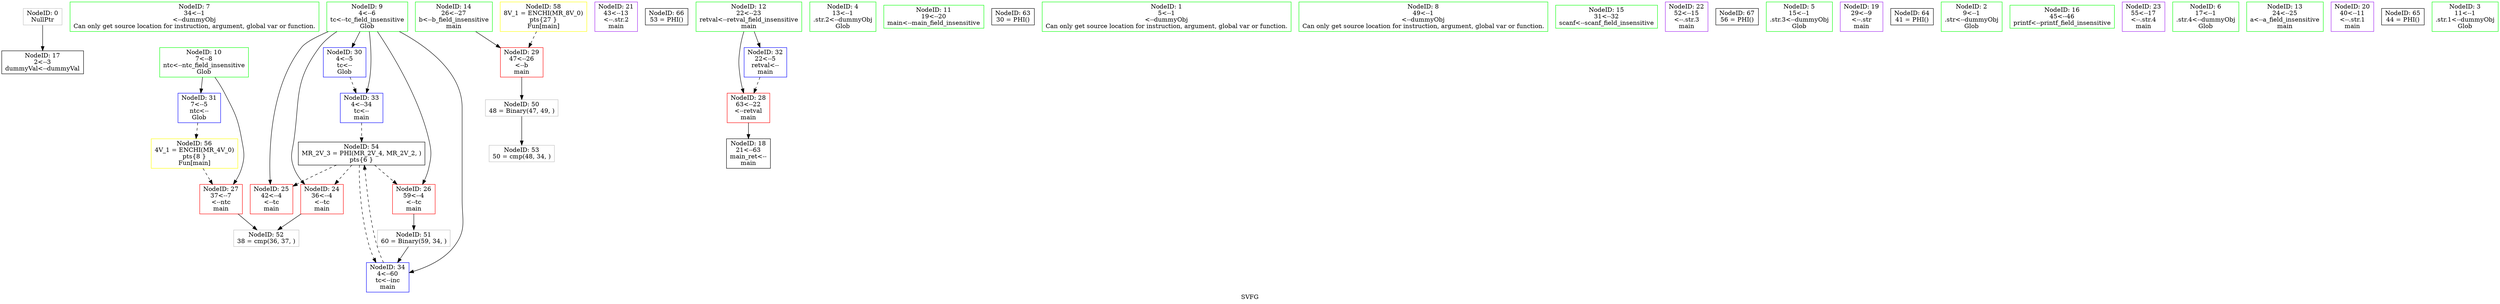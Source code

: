 digraph "SVFG" {
	label="SVFG";

	Node0x5599afa44970 [shape=record,color=grey,label="{NodeID: 0\nNullPtr}"];
	Node0x5599afa44970 -> Node0x5599afa54dc0[style=solid];
	Node0x5599afa53010 [shape=record,color=green,label="{NodeID: 7\n34\<--1\n\<--dummyObj\nCan only get source location for instruction, argument, global var or function.}"];
	Node0x5599afa576f0 [shape=record,color=grey,label="{NodeID: 52\n38 = cmp(36, 37, )\n}"];
	Node0x5599afa54af0 [shape=record,color=green,label="{NodeID: 14\n26\<--27\nb\<--b_field_insensitive\nmain\n}"];
	Node0x5599afa54af0 -> Node0x5599afa557b0[style=solid];
	Node0x5599afa55130 [shape=record,color=purple,label="{NodeID: 21\n43\<--13\n\<--.str.2\nmain\n}"];
	Node0x5599afa5cb70 [shape=record,color=black,label="{NodeID: 66\n53 = PHI()\n}"];
	Node0x5599afa556e0 [shape=record,color=red,label="{NodeID: 28\n63\<--22\n\<--retval\nmain\n}"];
	Node0x5599afa556e0 -> Node0x5599afa54ec0[style=solid];
	Node0x5599afa44a90 [shape=record,color=green,label="{NodeID: 4\n13\<--1\n.str.2\<--dummyObj\nGlob }"];
	Node0x5599afa54850 [shape=record,color=green,label="{NodeID: 11\n19\<--20\nmain\<--main_field_insensitive\n}"];
	Node0x5599afa5a160 [shape=record,color=yellow,style=double,label="{NodeID: 56\n4V_1 = ENCHI(MR_4V_0)\npts\{8 \}\nFun[main]}"];
	Node0x5599afa5a160 -> Node0x5599afa55610[style=dashed];
	Node0x5599afa54ec0 [shape=record,color=black,label="{NodeID: 18\n21\<--63\nmain_ret\<--\nmain\n}"];
	Node0x5599af98e440 [shape=record,color=black,label="{NodeID: 63\n30 = PHI()\n}"];
	Node0x5599afa55470 [shape=record,color=red,label="{NodeID: 25\n42\<--4\n\<--tc\nmain\n}"];
	Node0x5599afa55a80 [shape=record,color=blue,label="{NodeID: 32\n22\<--5\nretval\<--\nmain\n}"];
	Node0x5599afa55a80 -> Node0x5599afa556e0[style=dashed];
	Node0x5599afa52c40 [shape=record,color=green,label="{NodeID: 1\n5\<--1\n\<--dummyObj\nCan only get source location for instruction, argument, global var or function.}"];
	Node0x5599afa530a0 [shape=record,color=green,label="{NodeID: 8\n49\<--1\n\<--dummyObj\nCan only get source location for instruction, argument, global var or function.}"];
	Node0x5599afa57870 [shape=record,color=grey,label="{NodeID: 53\n50 = cmp(48, 34, )\n}"];
	Node0x5599afa54bc0 [shape=record,color=green,label="{NodeID: 15\n31\<--32\nscanf\<--scanf_field_insensitive\n}"];
	Node0x5599afa55200 [shape=record,color=purple,label="{NodeID: 22\n52\<--15\n\<--.str.3\nmain\n}"];
	Node0x5599afa5cc70 [shape=record,color=black,label="{NodeID: 67\n56 = PHI()\n}"];
	Node0x5599afa557b0 [shape=record,color=red,label="{NodeID: 29\n47\<--26\n\<--b\nmain\n}"];
	Node0x5599afa557b0 -> Node0x5599afa573f0[style=solid];
	Node0x5599afa44b20 [shape=record,color=green,label="{NodeID: 5\n15\<--1\n.str.3\<--dummyObj\nGlob }"];
	Node0x5599afa573f0 [shape=record,color=grey,label="{NodeID: 50\n48 = Binary(47, 49, )\n}"];
	Node0x5599afa573f0 -> Node0x5599afa57870[style=solid];
	Node0x5599afa54950 [shape=record,color=green,label="{NodeID: 12\n22\<--23\nretval\<--retval_field_insensitive\nmain\n}"];
	Node0x5599afa54950 -> Node0x5599afa556e0[style=solid];
	Node0x5599afa54950 -> Node0x5599afa55a80[style=solid];
	Node0x5599afa54f90 [shape=record,color=purple,label="{NodeID: 19\n29\<--9\n\<--.str\nmain\n}"];
	Node0x5599afa5c970 [shape=record,color=black,label="{NodeID: 64\n41 = PHI()\n}"];
	Node0x5599afa55540 [shape=record,color=red,label="{NodeID: 26\n59\<--4\n\<--tc\nmain\n}"];
	Node0x5599afa55540 -> Node0x5599afa57570[style=solid];
	Node0x5599afa55b50 [shape=record,color=blue,label="{NodeID: 33\n4\<--34\ntc\<--\nmain\n}"];
	Node0x5599afa55b50 -> Node0x5599afa59140[style=dashed];
	Node0x5599afa52cd0 [shape=record,color=green,label="{NodeID: 2\n9\<--1\n.str\<--dummyObj\nGlob }"];
	Node0x5599afa53130 [shape=record,color=green,label="{NodeID: 9\n4\<--6\ntc\<--tc_field_insensitive\nGlob }"];
	Node0x5599afa53130 -> Node0x5599afa553a0[style=solid];
	Node0x5599afa53130 -> Node0x5599afa55470[style=solid];
	Node0x5599afa53130 -> Node0x5599afa55540[style=solid];
	Node0x5599afa53130 -> Node0x5599afa55880[style=solid];
	Node0x5599afa53130 -> Node0x5599afa55b50[style=solid];
	Node0x5599afa53130 -> Node0x5599afa55c20[style=solid];
	Node0x5599afa59140 [shape=record,color=black,label="{NodeID: 54\nMR_2V_3 = PHI(MR_2V_4, MR_2V_2, )\npts\{6 \}\n}"];
	Node0x5599afa59140 -> Node0x5599afa553a0[style=dashed];
	Node0x5599afa59140 -> Node0x5599afa55470[style=dashed];
	Node0x5599afa59140 -> Node0x5599afa55540[style=dashed];
	Node0x5599afa59140 -> Node0x5599afa55c20[style=dashed];
	Node0x5599afa54cc0 [shape=record,color=green,label="{NodeID: 16\n45\<--46\nprintf\<--printf_field_insensitive\n}"];
	Node0x5599afa552d0 [shape=record,color=purple,label="{NodeID: 23\n55\<--17\n\<--.str.4\nmain\n}"];
	Node0x5599afa55880 [shape=record,color=blue,label="{NodeID: 30\n4\<--5\ntc\<--\nGlob }"];
	Node0x5599afa55880 -> Node0x5599afa55b50[style=dashed];
	Node0x5599afa52f80 [shape=record,color=green,label="{NodeID: 6\n17\<--1\n.str.4\<--dummyObj\nGlob }"];
	Node0x5599afa57570 [shape=record,color=grey,label="{NodeID: 51\n60 = Binary(59, 34, )\n}"];
	Node0x5599afa57570 -> Node0x5599afa55c20[style=solid];
	Node0x5599afa54a20 [shape=record,color=green,label="{NodeID: 13\n24\<--25\na\<--a_field_insensitive\nmain\n}"];
	Node0x5599afa5a320 [shape=record,color=yellow,style=double,label="{NodeID: 58\n8V_1 = ENCHI(MR_8V_0)\npts\{27 \}\nFun[main]}"];
	Node0x5599afa5a320 -> Node0x5599afa557b0[style=dashed];
	Node0x5599afa55060 [shape=record,color=purple,label="{NodeID: 20\n40\<--11\n\<--.str.1\nmain\n}"];
	Node0x5599afa5ca70 [shape=record,color=black,label="{NodeID: 65\n44 = PHI()\n}"];
	Node0x5599afa55610 [shape=record,color=red,label="{NodeID: 27\n37\<--7\n\<--ntc\nmain\n}"];
	Node0x5599afa55610 -> Node0x5599afa576f0[style=solid];
	Node0x5599afa55c20 [shape=record,color=blue,label="{NodeID: 34\n4\<--60\ntc\<--inc\nmain\n}"];
	Node0x5599afa55c20 -> Node0x5599afa59140[style=dashed];
	Node0x5599afa44a00 [shape=record,color=green,label="{NodeID: 3\n11\<--1\n.str.1\<--dummyObj\nGlob }"];
	Node0x5599afa54780 [shape=record,color=green,label="{NodeID: 10\n7\<--8\nntc\<--ntc_field_insensitive\nGlob }"];
	Node0x5599afa54780 -> Node0x5599afa55610[style=solid];
	Node0x5599afa54780 -> Node0x5599afa55980[style=solid];
	Node0x5599afa54dc0 [shape=record,color=black,label="{NodeID: 17\n2\<--3\ndummyVal\<--dummyVal\n}"];
	Node0x5599afa553a0 [shape=record,color=red,label="{NodeID: 24\n36\<--4\n\<--tc\nmain\n}"];
	Node0x5599afa553a0 -> Node0x5599afa576f0[style=solid];
	Node0x5599afa55980 [shape=record,color=blue,label="{NodeID: 31\n7\<--5\nntc\<--\nGlob }"];
	Node0x5599afa55980 -> Node0x5599afa5a160[style=dashed];
}
